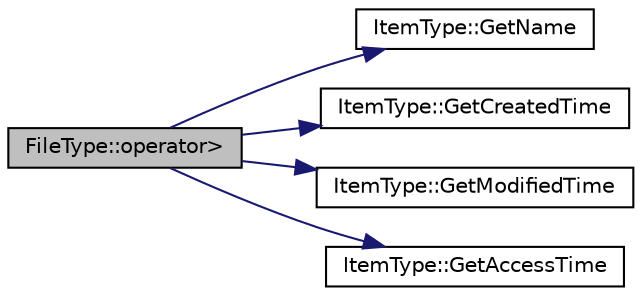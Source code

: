 digraph "FileType::operator&gt;"
{
 // LATEX_PDF_SIZE
  edge [fontname="Helvetica",fontsize="10",labelfontname="Helvetica",labelfontsize="10"];
  node [fontname="Helvetica",fontsize="10",shape=record];
  rankdir="LR";
  Node49 [label="FileType::operator\>",height=0.2,width=0.4,color="black", fillcolor="grey75", style="filled", fontcolor="black",tooltip="Comparing File name is bigger. (by key)"];
  Node49 -> Node50 [color="midnightblue",fontsize="10",style="solid",fontname="Helvetica"];
  Node50 [label="ItemType::GetName",height=0.2,width=0.4,color="black", fillcolor="white", style="filled",URL="$class_item_type.html#a6a8650790e4d0c8a212574cf77e23cb9",tooltip="Get Item name."];
  Node49 -> Node51 [color="midnightblue",fontsize="10",style="solid",fontname="Helvetica"];
  Node51 [label="ItemType::GetCreatedTime",height=0.2,width=0.4,color="black", fillcolor="white", style="filled",URL="$class_item_type.html#abc5d1f85c0bb72161bb0bbbc11d88059",tooltip="Get Created Time."];
  Node49 -> Node52 [color="midnightblue",fontsize="10",style="solid",fontname="Helvetica"];
  Node52 [label="ItemType::GetModifiedTime",height=0.2,width=0.4,color="black", fillcolor="white", style="filled",URL="$class_item_type.html#a34803016a894bbced27a8e4b7de90bb1",tooltip="Get Modified Time."];
  Node49 -> Node53 [color="midnightblue",fontsize="10",style="solid",fontname="Helvetica"];
  Node53 [label="ItemType::GetAccessTime",height=0.2,width=0.4,color="black", fillcolor="white", style="filled",URL="$class_item_type.html#a576cb5ec852e3b8a8302004dd3ce62b0",tooltip="Get Access Time."];
}
